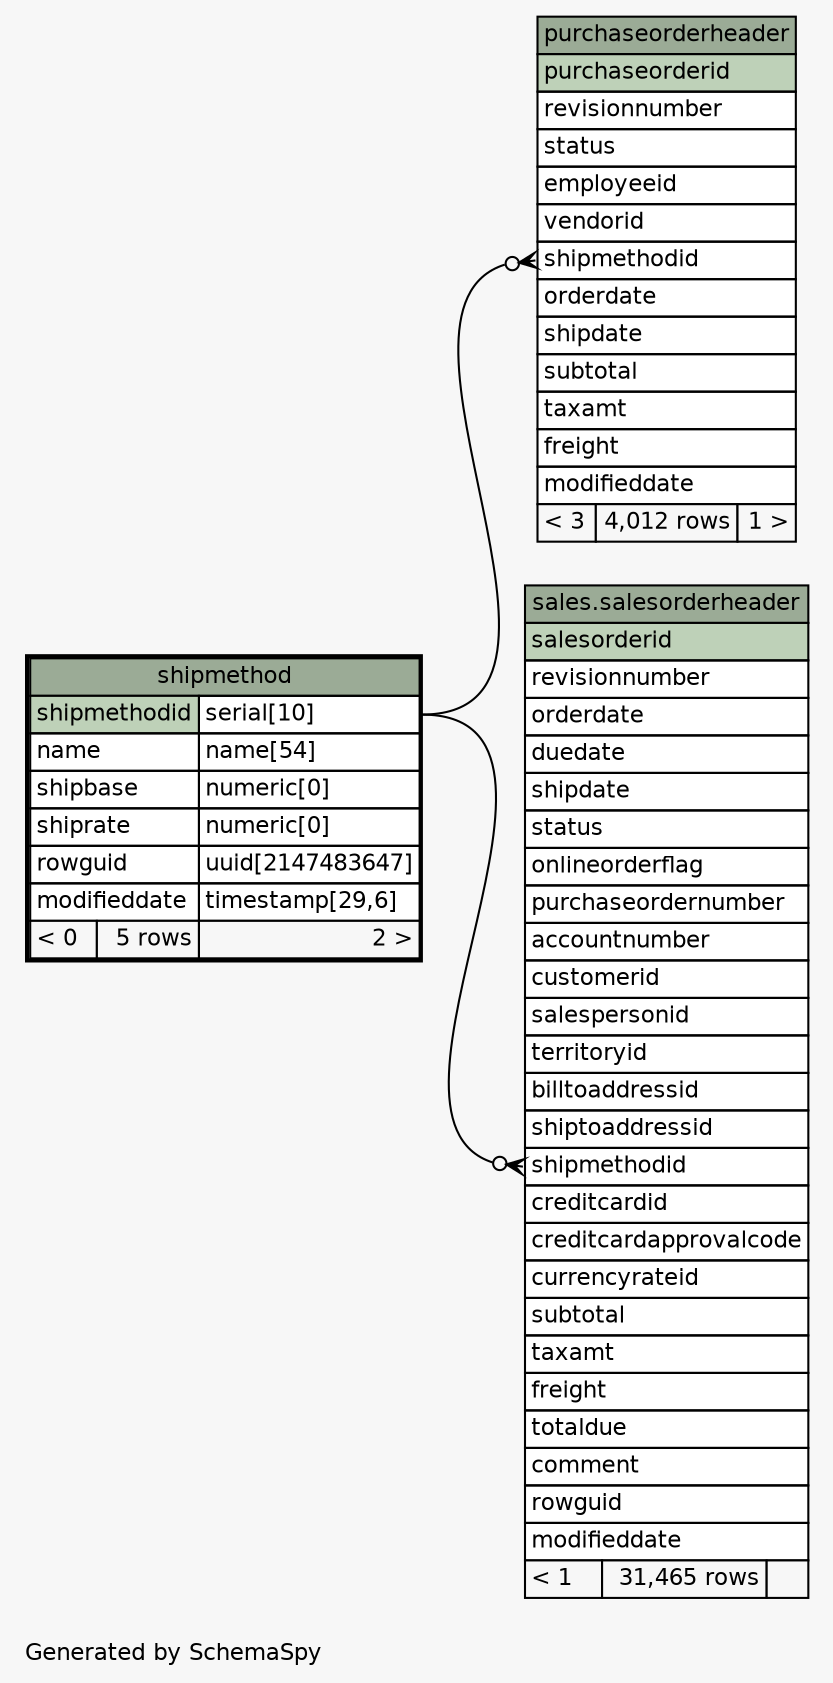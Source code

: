 // dot 2.40.1 on Linux 5.4.0-80-generic
// SchemaSpy rev 590
digraph "oneDegreeRelationshipsDiagram" {
  graph [
    rankdir="RL"
    bgcolor="#f7f7f7"
    label="\nGenerated by SchemaSpy"
    labeljust="l"
    nodesep="0.18"
    ranksep="0.46"
    fontname="Helvetica"
    fontsize="11"
  ];
  node [
    fontname="Helvetica"
    fontsize="11"
    shape="plaintext"
  ];
  edge [
    arrowsize="0.8"
  ];
  "purchaseorderheader":"shipmethodid":w -> "shipmethod":"shipmethodid.type":e [arrowhead=none dir=back arrowtail=crowodot];
  "sales.salesorderheader":"shipmethodid":w -> "shipmethod":"shipmethodid.type":e [arrowhead=none dir=back arrowtail=crowodot];
  "purchaseorderheader" [
    label=<
    <TABLE BORDER="0" CELLBORDER="1" CELLSPACING="0" BGCOLOR="#ffffff">
      <TR><TD COLSPAN="3" BGCOLOR="#9bab96" ALIGN="CENTER">purchaseorderheader</TD></TR>
      <TR><TD PORT="purchaseorderid" COLSPAN="3" BGCOLOR="#bed1b8" ALIGN="LEFT">purchaseorderid</TD></TR>
      <TR><TD PORT="revisionnumber" COLSPAN="3" ALIGN="LEFT">revisionnumber</TD></TR>
      <TR><TD PORT="status" COLSPAN="3" ALIGN="LEFT">status</TD></TR>
      <TR><TD PORT="employeeid" COLSPAN="3" ALIGN="LEFT">employeeid</TD></TR>
      <TR><TD PORT="vendorid" COLSPAN="3" ALIGN="LEFT">vendorid</TD></TR>
      <TR><TD PORT="shipmethodid" COLSPAN="3" ALIGN="LEFT">shipmethodid</TD></TR>
      <TR><TD PORT="orderdate" COLSPAN="3" ALIGN="LEFT">orderdate</TD></TR>
      <TR><TD PORT="shipdate" COLSPAN="3" ALIGN="LEFT">shipdate</TD></TR>
      <TR><TD PORT="subtotal" COLSPAN="3" ALIGN="LEFT">subtotal</TD></TR>
      <TR><TD PORT="taxamt" COLSPAN="3" ALIGN="LEFT">taxamt</TD></TR>
      <TR><TD PORT="freight" COLSPAN="3" ALIGN="LEFT">freight</TD></TR>
      <TR><TD PORT="modifieddate" COLSPAN="3" ALIGN="LEFT">modifieddate</TD></TR>
      <TR><TD ALIGN="LEFT" BGCOLOR="#f7f7f7">&lt; 3</TD><TD ALIGN="RIGHT" BGCOLOR="#f7f7f7">4,012 rows</TD><TD ALIGN="RIGHT" BGCOLOR="#f7f7f7">1 &gt;</TD></TR>
    </TABLE>>
    URL="purchaseorderheader.html"
    tooltip="purchaseorderheader"
  ];
  "sales.salesorderheader" [
    label=<
    <TABLE BORDER="0" CELLBORDER="1" CELLSPACING="0" BGCOLOR="#ffffff">
      <TR><TD COLSPAN="3" BGCOLOR="#9bab96" ALIGN="CENTER">sales.salesorderheader</TD></TR>
      <TR><TD PORT="salesorderid" COLSPAN="3" BGCOLOR="#bed1b8" ALIGN="LEFT">salesorderid</TD></TR>
      <TR><TD PORT="revisionnumber" COLSPAN="3" ALIGN="LEFT">revisionnumber</TD></TR>
      <TR><TD PORT="orderdate" COLSPAN="3" ALIGN="LEFT">orderdate</TD></TR>
      <TR><TD PORT="duedate" COLSPAN="3" ALIGN="LEFT">duedate</TD></TR>
      <TR><TD PORT="shipdate" COLSPAN="3" ALIGN="LEFT">shipdate</TD></TR>
      <TR><TD PORT="status" COLSPAN="3" ALIGN="LEFT">status</TD></TR>
      <TR><TD PORT="onlineorderflag" COLSPAN="3" ALIGN="LEFT">onlineorderflag</TD></TR>
      <TR><TD PORT="purchaseordernumber" COLSPAN="3" ALIGN="LEFT">purchaseordernumber</TD></TR>
      <TR><TD PORT="accountnumber" COLSPAN="3" ALIGN="LEFT">accountnumber</TD></TR>
      <TR><TD PORT="customerid" COLSPAN="3" ALIGN="LEFT">customerid</TD></TR>
      <TR><TD PORT="salespersonid" COLSPAN="3" ALIGN="LEFT">salespersonid</TD></TR>
      <TR><TD PORT="territoryid" COLSPAN="3" ALIGN="LEFT">territoryid</TD></TR>
      <TR><TD PORT="billtoaddressid" COLSPAN="3" ALIGN="LEFT">billtoaddressid</TD></TR>
      <TR><TD PORT="shiptoaddressid" COLSPAN="3" ALIGN="LEFT">shiptoaddressid</TD></TR>
      <TR><TD PORT="shipmethodid" COLSPAN="3" ALIGN="LEFT">shipmethodid</TD></TR>
      <TR><TD PORT="creditcardid" COLSPAN="3" ALIGN="LEFT">creditcardid</TD></TR>
      <TR><TD PORT="creditcardapprovalcode" COLSPAN="3" ALIGN="LEFT">creditcardapprovalcode</TD></TR>
      <TR><TD PORT="currencyrateid" COLSPAN="3" ALIGN="LEFT">currencyrateid</TD></TR>
      <TR><TD PORT="subtotal" COLSPAN="3" ALIGN="LEFT">subtotal</TD></TR>
      <TR><TD PORT="taxamt" COLSPAN="3" ALIGN="LEFT">taxamt</TD></TR>
      <TR><TD PORT="freight" COLSPAN="3" ALIGN="LEFT">freight</TD></TR>
      <TR><TD PORT="totaldue" COLSPAN="3" ALIGN="LEFT">totaldue</TD></TR>
      <TR><TD PORT="comment" COLSPAN="3" ALIGN="LEFT">comment</TD></TR>
      <TR><TD PORT="rowguid" COLSPAN="3" ALIGN="LEFT">rowguid</TD></TR>
      <TR><TD PORT="modifieddate" COLSPAN="3" ALIGN="LEFT">modifieddate</TD></TR>
      <TR><TD ALIGN="LEFT" BGCOLOR="#f7f7f7">&lt; 1</TD><TD ALIGN="RIGHT" BGCOLOR="#f7f7f7">31,465 rows</TD><TD ALIGN="RIGHT" BGCOLOR="#f7f7f7">  </TD></TR>
    </TABLE>>
    tooltip="sales.salesorderheader"
  ];
  "shipmethod" [
    label=<
    <TABLE BORDER="2" CELLBORDER="1" CELLSPACING="0" BGCOLOR="#ffffff">
      <TR><TD COLSPAN="3" BGCOLOR="#9bab96" ALIGN="CENTER">shipmethod</TD></TR>
      <TR><TD PORT="shipmethodid" COLSPAN="2" BGCOLOR="#bed1b8" ALIGN="LEFT">shipmethodid</TD><TD PORT="shipmethodid.type" ALIGN="LEFT">serial[10]</TD></TR>
      <TR><TD PORT="name" COLSPAN="2" ALIGN="LEFT">name</TD><TD PORT="name.type" ALIGN="LEFT">name[54]</TD></TR>
      <TR><TD PORT="shipbase" COLSPAN="2" ALIGN="LEFT">shipbase</TD><TD PORT="shipbase.type" ALIGN="LEFT">numeric[0]</TD></TR>
      <TR><TD PORT="shiprate" COLSPAN="2" ALIGN="LEFT">shiprate</TD><TD PORT="shiprate.type" ALIGN="LEFT">numeric[0]</TD></TR>
      <TR><TD PORT="rowguid" COLSPAN="2" ALIGN="LEFT">rowguid</TD><TD PORT="rowguid.type" ALIGN="LEFT">uuid[2147483647]</TD></TR>
      <TR><TD PORT="modifieddate" COLSPAN="2" ALIGN="LEFT">modifieddate</TD><TD PORT="modifieddate.type" ALIGN="LEFT">timestamp[29,6]</TD></TR>
      <TR><TD ALIGN="LEFT" BGCOLOR="#f7f7f7">&lt; 0</TD><TD ALIGN="RIGHT" BGCOLOR="#f7f7f7">5 rows</TD><TD ALIGN="RIGHT" BGCOLOR="#f7f7f7">2 &gt;</TD></TR>
    </TABLE>>
    URL="shipmethod.html"
    tooltip="shipmethod"
  ];
}
